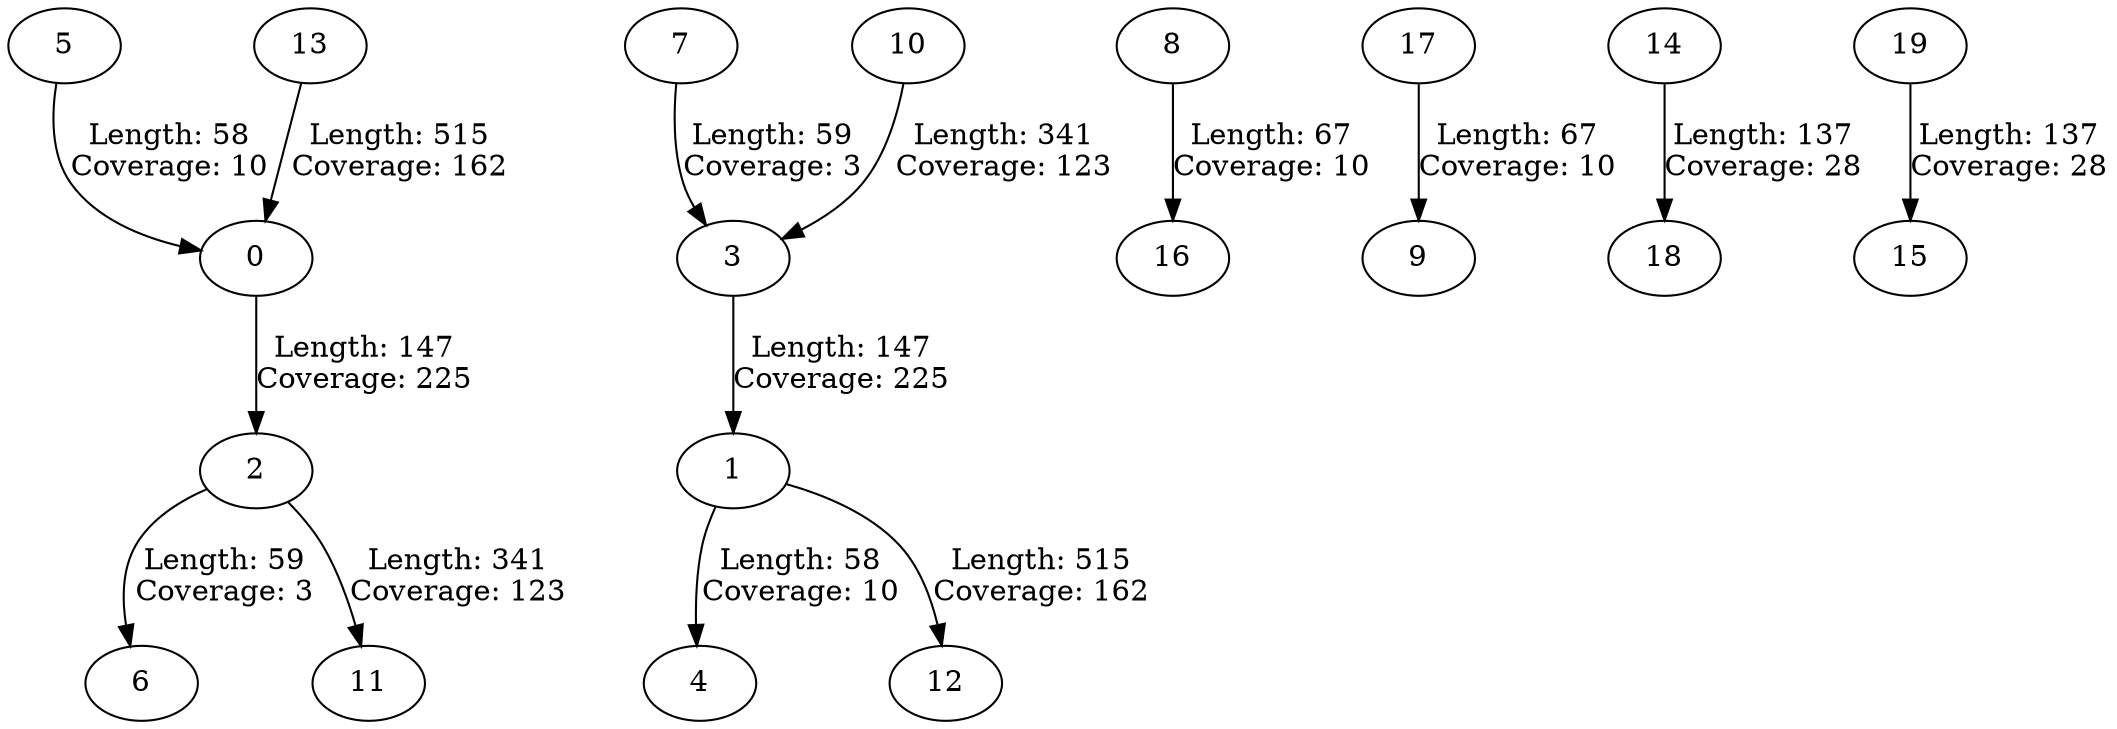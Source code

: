 digraph "" {
	0 -> 2	 [label="Length: 147
Coverage: 225"];
	2 -> 6	 [label="Length: 59
Coverage: 3"];
	2 -> 11	 [label="Length: 341
Coverage: 123"];
	3 -> 1	 [label="Length: 147
Coverage: 225"];
	1 -> 4	 [label="Length: 58
Coverage: 10"];
	1 -> 12	 [label="Length: 515
Coverage: 162"];
	5 -> 0	 [label="Length: 58
Coverage: 10"];
	7 -> 3	 [label="Length: 59
Coverage: 3"];
	8 -> 16	 [label="Length: 67
Coverage: 10"];
	17 -> 9	 [label="Length: 67
Coverage: 10"];
	10 -> 3	 [label="Length: 341
Coverage: 123"];
	13 -> 0	 [label="Length: 515
Coverage: 162"];
	14 -> 18	 [label="Length: 137
Coverage: 28"];
	19 -> 15	 [label="Length: 137
Coverage: 28"];
}

